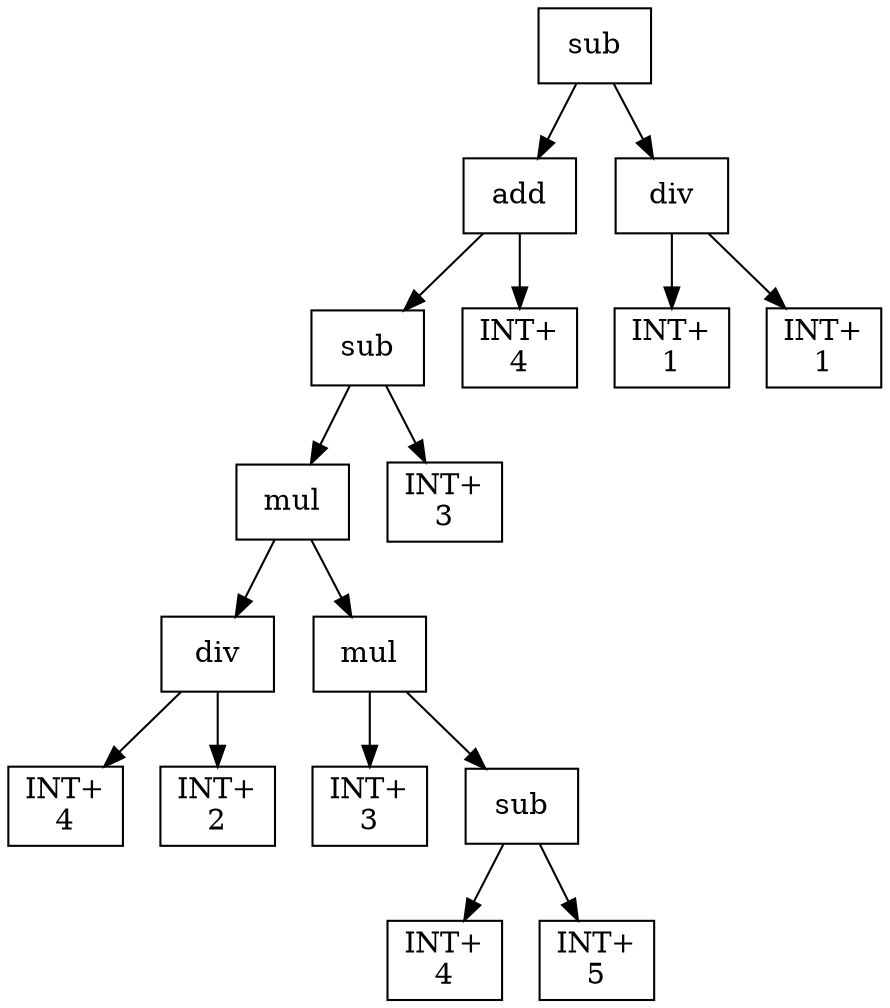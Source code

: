 digraph expr {
  node [shape=box];
  n1 [label="sub"];
  n2 [label="add"];
  n3 [label="sub"];
  n4 [label="mul"];
  n5 [label="div"];
  n6 [label="INT+\n4"];
  n7 [label="INT+\n2"];
  n5 -> n6;
  n5 -> n7;
  n8 [label="mul"];
  n9 [label="INT+\n3"];
  n10 [label="sub"];
  n11 [label="INT+\n4"];
  n12 [label="INT+\n5"];
  n10 -> n11;
  n10 -> n12;
  n8 -> n9;
  n8 -> n10;
  n4 -> n5;
  n4 -> n8;
  n13 [label="INT+\n3"];
  n3 -> n4;
  n3 -> n13;
  n14 [label="INT+\n4"];
  n2 -> n3;
  n2 -> n14;
  n15 [label="div"];
  n16 [label="INT+\n1"];
  n17 [label="INT+\n1"];
  n15 -> n16;
  n15 -> n17;
  n1 -> n2;
  n1 -> n15;
}